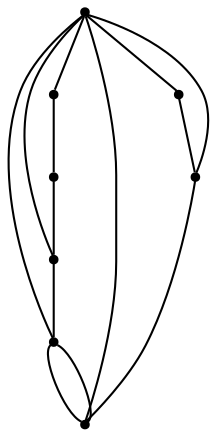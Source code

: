 graph {
  node [shape=point,comment="{\"directed\":false,\"doi\":\"10.1007/978-3-540-70904-6_11\",\"figure\":\"5\"}"]

  v0 [pos="1084.297519985465,352.93892224629724"]
  v1 [pos="1057.5223292151163,252.92677879333507"]
  v2 [pos="711.0001362645348,252.92728741963708"]
  v3 [pos="1057.5227743459302,452.95557975769054"]
  v4 [pos="984.2924600290697,526.1722723642986"]
  v5 [pos="784.2292105741278,526.1691570281984"]
  v6 [pos="710.9995639534884,452.954117457072"]
  v7 [pos="684.2243413880814,352.94089317321783"]

  v0 -- v1 [id="-1",pos="1084.297519985465,352.93892224629724 1057.5223292151163,252.92677879333507 1057.5223292151163,252.92677879333507 1057.5223292151163,252.92677879333507"]
  v7 -- v2 [id="-2",pos="684.2243413880814,352.94089317321783 711.0001362645348,252.92728741963708 711.0001362645348,252.92728741963708 711.0001362645348,252.92728741963708"]
  v6 -- v7 [id="-3",pos="710.9995639534884,452.954117457072 684.2243413880814,352.94089317321783 684.2243413880814,352.94089317321783 684.2243413880814,352.94089317321783"]
  v2 -- v1 [id="-4",pos="711.0001362645348,252.92728741963708 783.0414425872093,180.90033531188976 783.0414425872093,180.90033531188976 783.0414425872093,180.90033531188976 1057.5223292151163,252.92677879333507 1057.5223292151163,252.92677879333507 1057.5223292151163,252.92677879333507"]
  v1 -- v2 [id="-6",pos="1057.5223292151163,252.92677879333507 711.0001362645348,252.92728741963708 711.0001362645348,252.92728741963708 711.0001362645348,252.92728741963708"]
  v5 -- v1 [id="-7",pos="784.2292105741278,526.1691570281984 1057.5223292151163,252.92677879333507 1057.5223292151163,252.92677879333507 1057.5223292151163,252.92677879333507"]
  v5 -- v7 [id="-9",pos="784.2292105741278,526.1691570281984 684.2243413880814,352.94089317321783 684.2243413880814,352.94089317321783 684.2243413880814,352.94089317321783"]
  v5 -- v2 [id="-10",pos="784.2292105741278,526.1691570281984 711.0001362645348,252.92728741963708 711.0001362645348,252.92728741963708 711.0001362645348,252.92728741963708"]
  v5 -- v6 [id="-11",pos="784.2292105741278,526.1691570281984 710.9995639534884,452.954117457072 710.9995639534884,452.954117457072 710.9995639534884,452.954117457072"]
  v5 -- v0 [id="-12",pos="784.2292105741278,526.1691570281984 1084.297519985465,352.93892224629724 1084.297519985465,352.93892224629724 1084.297519985465,352.93892224629724"]
  v3 -- v0 [id="-13",pos="1057.5227743459302,452.95557975769054 1084.297519985465,352.93892224629724 1084.297519985465,352.93892224629724 1084.297519985465,352.93892224629724"]
  v4 -- v3 [id="-15",pos="984.2924600290697,526.1722723642986 1057.5227743459302,452.95557975769054 1057.5227743459302,452.95557975769054 1057.5227743459302,452.95557975769054"]
  v5 -- v4 [id="-17",pos="784.2292105741278,526.1691570281984 884.2644440406976,552.9421647389731 884.2644440406976,552.9421647389731 884.2644440406976,552.9421647389731 984.2924600290697,526.1722723642986 984.2924600290697,526.1722723642986 984.2924600290697,526.1722723642986"]
}